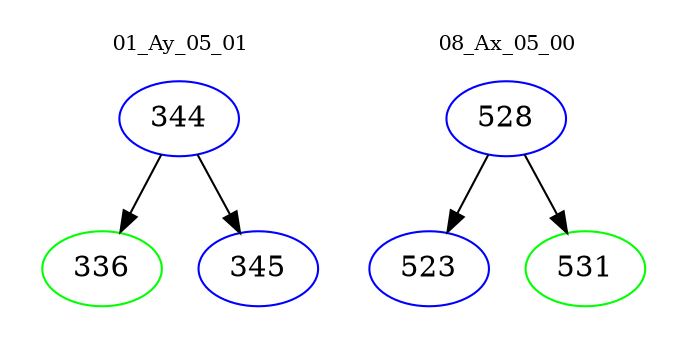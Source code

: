 digraph{
subgraph cluster_0 {
color = white
label = "01_Ay_05_01";
fontsize=10;
T0_344 [label="344", color="blue"]
T0_344 -> T0_336 [color="black"]
T0_336 [label="336", color="green"]
T0_344 -> T0_345 [color="black"]
T0_345 [label="345", color="blue"]
}
subgraph cluster_1 {
color = white
label = "08_Ax_05_00";
fontsize=10;
T1_528 [label="528", color="blue"]
T1_528 -> T1_523 [color="black"]
T1_523 [label="523", color="blue"]
T1_528 -> T1_531 [color="black"]
T1_531 [label="531", color="green"]
}
}
